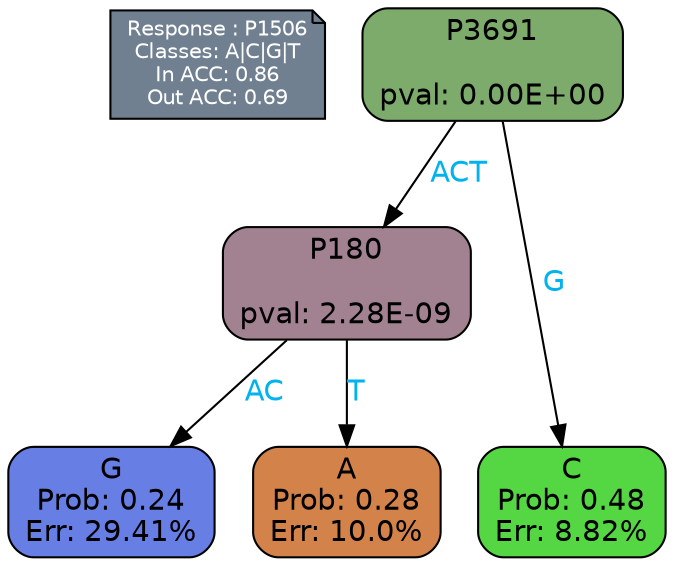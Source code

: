 digraph Tree {
node [shape=box, style="filled, rounded", color="black", fontname=helvetica] ;
graph [ranksep=equally, splines=polylines, bgcolor=transparent, dpi=600] ;
edge [fontname=helvetica] ;
LEGEND [label="Response : P1506
Classes: A|C|G|T
In ACC: 0.86
Out ACC: 0.69
",shape=note,align=left,style=filled,fillcolor="slategray",fontcolor="white",fontsize=10];1 [label="P3691

pval: 0.00E+00", fillcolor="#7cab6b"] ;
2 [label="P180

pval: 2.28E-09", fillcolor="#a28191"] ;
3 [label="G
Prob: 0.24
Err: 29.41%", fillcolor="#677fe5"] ;
4 [label="A
Prob: 0.28
Err: 10.0%", fillcolor="#d3834a"] ;
5 [label="C
Prob: 0.48
Err: 8.82%", fillcolor="#54d743"] ;
1 -> 2 [label="ACT",fontcolor=deepskyblue2] ;
1 -> 5 [label="G",fontcolor=deepskyblue2] ;
2 -> 3 [label="AC",fontcolor=deepskyblue2] ;
2 -> 4 [label="T",fontcolor=deepskyblue2] ;
{rank = same; 3;4;5;}{rank = same; LEGEND;1;}}